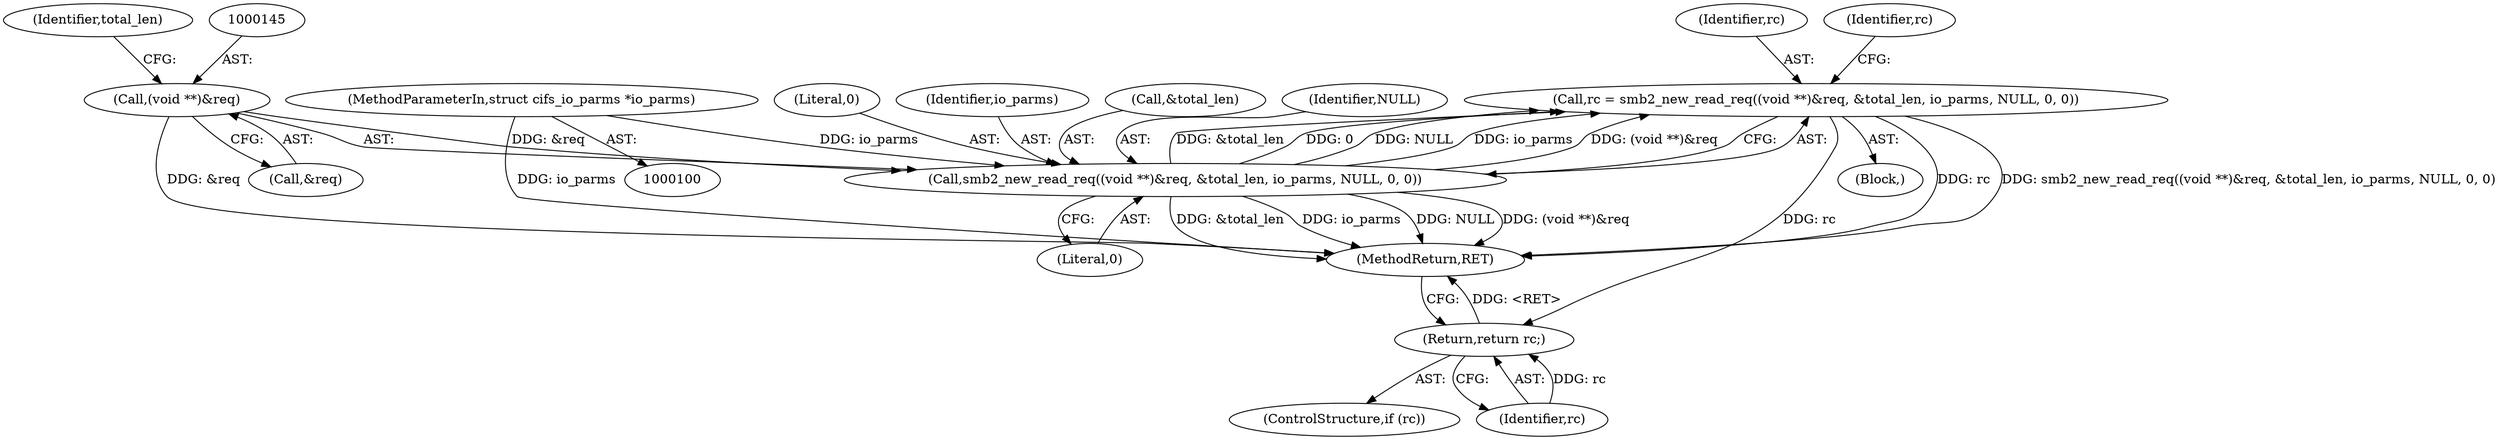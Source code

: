 digraph "0_linux_088aaf17aa79300cab14dbee2569c58cfafd7d6e@API" {
"1000141" [label="(Call,rc = smb2_new_read_req((void **)&req, &total_len, io_parms, NULL, 0, 0))"];
"1000143" [label="(Call,smb2_new_read_req((void **)&req, &total_len, io_parms, NULL, 0, 0))"];
"1000144" [label="(Call,(void **)&req)"];
"1000102" [label="(MethodParameterIn,struct cifs_io_parms *io_parms)"];
"1000156" [label="(Return,return rc;)"];
"1000144" [label="(Call,(void **)&req)"];
"1000102" [label="(MethodParameterIn,struct cifs_io_parms *io_parms)"];
"1000153" [label="(Literal,0)"];
"1000142" [label="(Identifier,rc)"];
"1000106" [label="(Block,)"];
"1000152" [label="(Literal,0)"];
"1000141" [label="(Call,rc = smb2_new_read_req((void **)&req, &total_len, io_parms, NULL, 0, 0))"];
"1000149" [label="(Identifier,total_len)"];
"1000150" [label="(Identifier,io_parms)"];
"1000154" [label="(ControlStructure,if (rc))"];
"1000396" [label="(MethodReturn,RET)"];
"1000156" [label="(Return,return rc;)"];
"1000146" [label="(Call,&req)"];
"1000148" [label="(Call,&total_len)"];
"1000143" [label="(Call,smb2_new_read_req((void **)&req, &total_len, io_parms, NULL, 0, 0))"];
"1000157" [label="(Identifier,rc)"];
"1000151" [label="(Identifier,NULL)"];
"1000155" [label="(Identifier,rc)"];
"1000141" -> "1000106"  [label="AST: "];
"1000141" -> "1000143"  [label="CFG: "];
"1000142" -> "1000141"  [label="AST: "];
"1000143" -> "1000141"  [label="AST: "];
"1000155" -> "1000141"  [label="CFG: "];
"1000141" -> "1000396"  [label="DDG: rc"];
"1000141" -> "1000396"  [label="DDG: smb2_new_read_req((void **)&req, &total_len, io_parms, NULL, 0, 0)"];
"1000143" -> "1000141"  [label="DDG: &total_len"];
"1000143" -> "1000141"  [label="DDG: 0"];
"1000143" -> "1000141"  [label="DDG: NULL"];
"1000143" -> "1000141"  [label="DDG: io_parms"];
"1000143" -> "1000141"  [label="DDG: (void **)&req"];
"1000141" -> "1000156"  [label="DDG: rc"];
"1000143" -> "1000153"  [label="CFG: "];
"1000144" -> "1000143"  [label="AST: "];
"1000148" -> "1000143"  [label="AST: "];
"1000150" -> "1000143"  [label="AST: "];
"1000151" -> "1000143"  [label="AST: "];
"1000152" -> "1000143"  [label="AST: "];
"1000153" -> "1000143"  [label="AST: "];
"1000143" -> "1000396"  [label="DDG: NULL"];
"1000143" -> "1000396"  [label="DDG: (void **)&req"];
"1000143" -> "1000396"  [label="DDG: &total_len"];
"1000143" -> "1000396"  [label="DDG: io_parms"];
"1000144" -> "1000143"  [label="DDG: &req"];
"1000102" -> "1000143"  [label="DDG: io_parms"];
"1000144" -> "1000146"  [label="CFG: "];
"1000145" -> "1000144"  [label="AST: "];
"1000146" -> "1000144"  [label="AST: "];
"1000149" -> "1000144"  [label="CFG: "];
"1000144" -> "1000396"  [label="DDG: &req"];
"1000102" -> "1000100"  [label="AST: "];
"1000102" -> "1000396"  [label="DDG: io_parms"];
"1000156" -> "1000154"  [label="AST: "];
"1000156" -> "1000157"  [label="CFG: "];
"1000157" -> "1000156"  [label="AST: "];
"1000396" -> "1000156"  [label="CFG: "];
"1000156" -> "1000396"  [label="DDG: <RET>"];
"1000157" -> "1000156"  [label="DDG: rc"];
}

